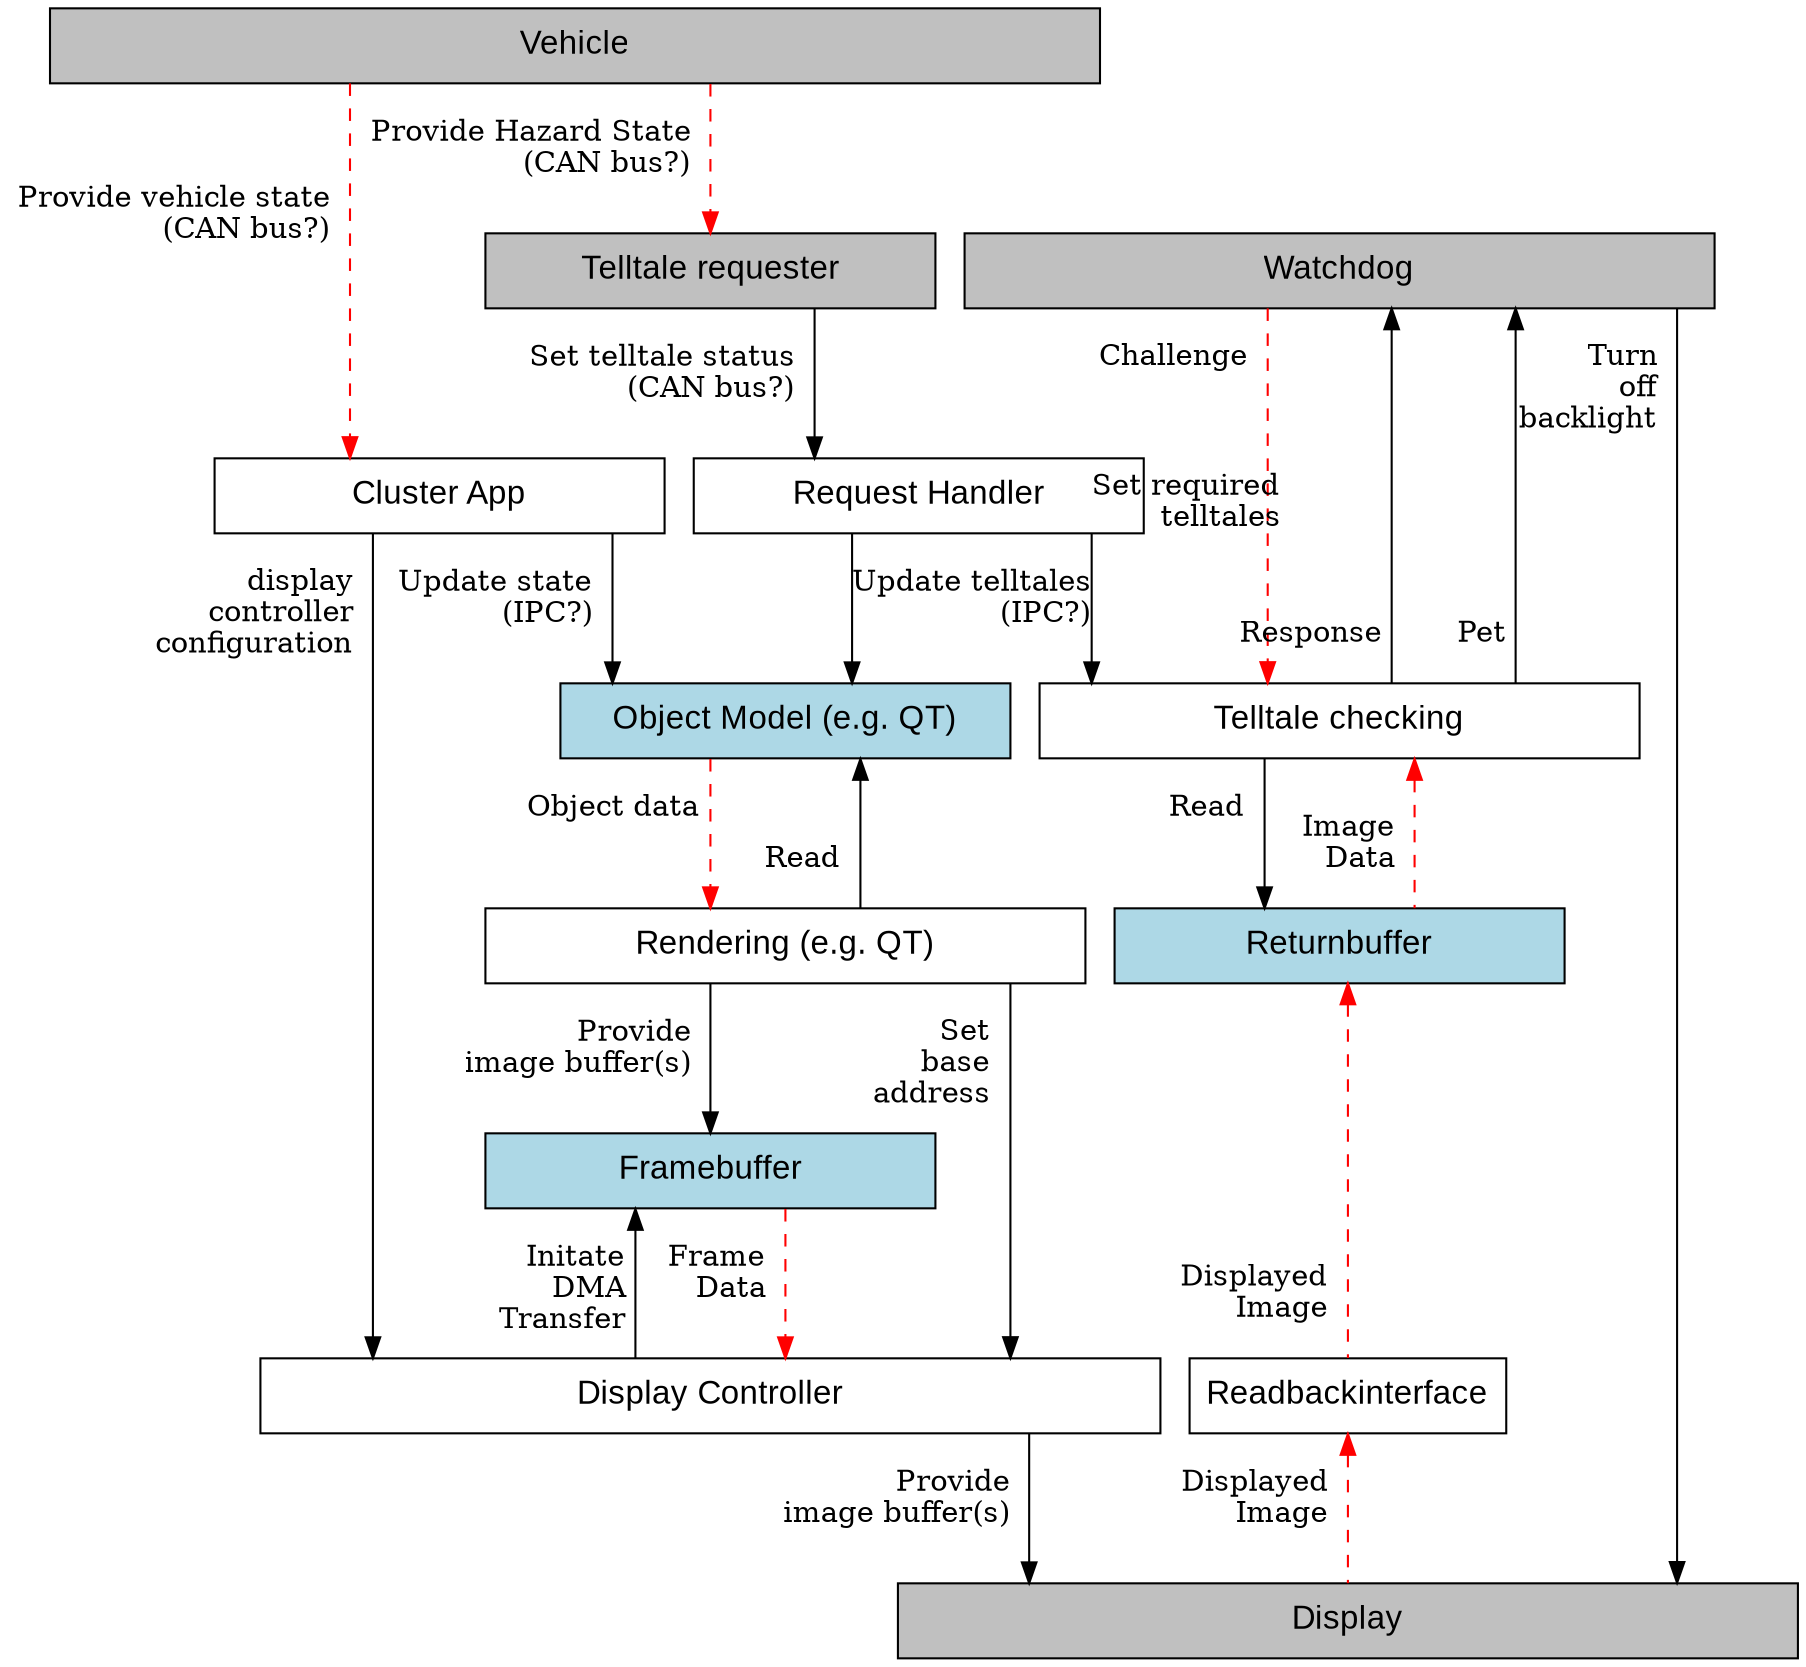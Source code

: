 digraph G {

node [shape=box width=1 height=0.5 fontname=arial fontsize=16 style=filled fillcolor=white]
graph [splines=ortho ranksep=1 nodesep=0.2 fontname=arial fontsize=16 compound=true]

vehicle [label="Vehicle" width=7 fillcolor=gray]
cluster [label="Cluster App" width=3]
rank=same{
  requester [label="Telltale requester" width=3 fillcolor=gray]
  watchdog [label="Watchdog" width=5 fillcolor=gray]
}
handler [label="Request Handler" width=3]
render_OM [label="Object Model (e.g. QT)" width=3 fillcolor=lightblue]
render [label="Rendering (e.g. QT)" width=4]
dControl [label="Display Controller" width=6]
framebuffer [label="Framebuffer" width=3 fillcolor=lightblue]
returnbuffer [label="Returnbuffer" width=3 fillcolor=lightblue]
display [label="Display" width=6 fillcolor=gray]
check [label="Telltale checking" width=4]
readbackinterface [label="Readbackinterface" width=2]

vehicle -> cluster [taillabel="\r\r\r Provide vehicle state  \r(CAN bus?)  \r" style=dashed color=red]
vehicle -> requester [taillabel="\rProvide Hazard State  \r(CAN bus?)  \r" style=dashed color=red]
requester -> handler [taillabel="\rSet telltale status  \r(CAN bus?)  \r"]
cluster -> render_OM [taillabel="\rUpdate state  \r(IPC?)  \r"]
cluster ->  dControl [taillabel="\r display  \rcontroller  \r configuration  \r"]
handler -> check [taillabel="\rSet required  \rtelltales  \r"]
handler -> render_OM [taillabel="\rUpdate telltales  \r(IPC?)  \r"]
dControl -> display [taillabel="\rProvide  \rimage buffer(s)  \r"]
render -> framebuffer [taillabel="\rProvide  \rimage buffer(s)  \r"]
readbackinterface -> display [dir=back taillabel="\rDisplayed  \rImage  \r" style=dashed color=red]

watchdog -> check [taillabel="\rChallenge  \r" style=dashed color=red]
watchdog -> check [dir=back headlabel="\rResponse \r\r"]
watchdog -> check [dir=back headlabel="\rPet \r\r"]
watchdog -> display [taillabel="\rTurn  \roff  \rbacklight  \r"]
framebuffer -> dControl [dir=back taillabel="\r Initate \rDMA \r Transfer \r"]
framebuffer -> dControl [taillabel="\r Frame  \r  Data  \r" style=dashed color=red]
render -> dControl [taillabel="\rSet  \rbase  \raddress  \r"]

render_OM -> render [taillabel="\rObject data " style=dashed color=red]
render_OM -> render [dir=back headlabel="\rRead  \r\r" ]
check -> returnbuffer [taillabel="\rRead  \r"]
check -> returnbuffer [dir=back headlabel="\rImage  \rData  \r\r" color=red style=dashed]
returnbuffer -> readbackinterface [dir=back headlabel="\r Displayed  \rImage  \r\r" color=red style=dashed]

}
